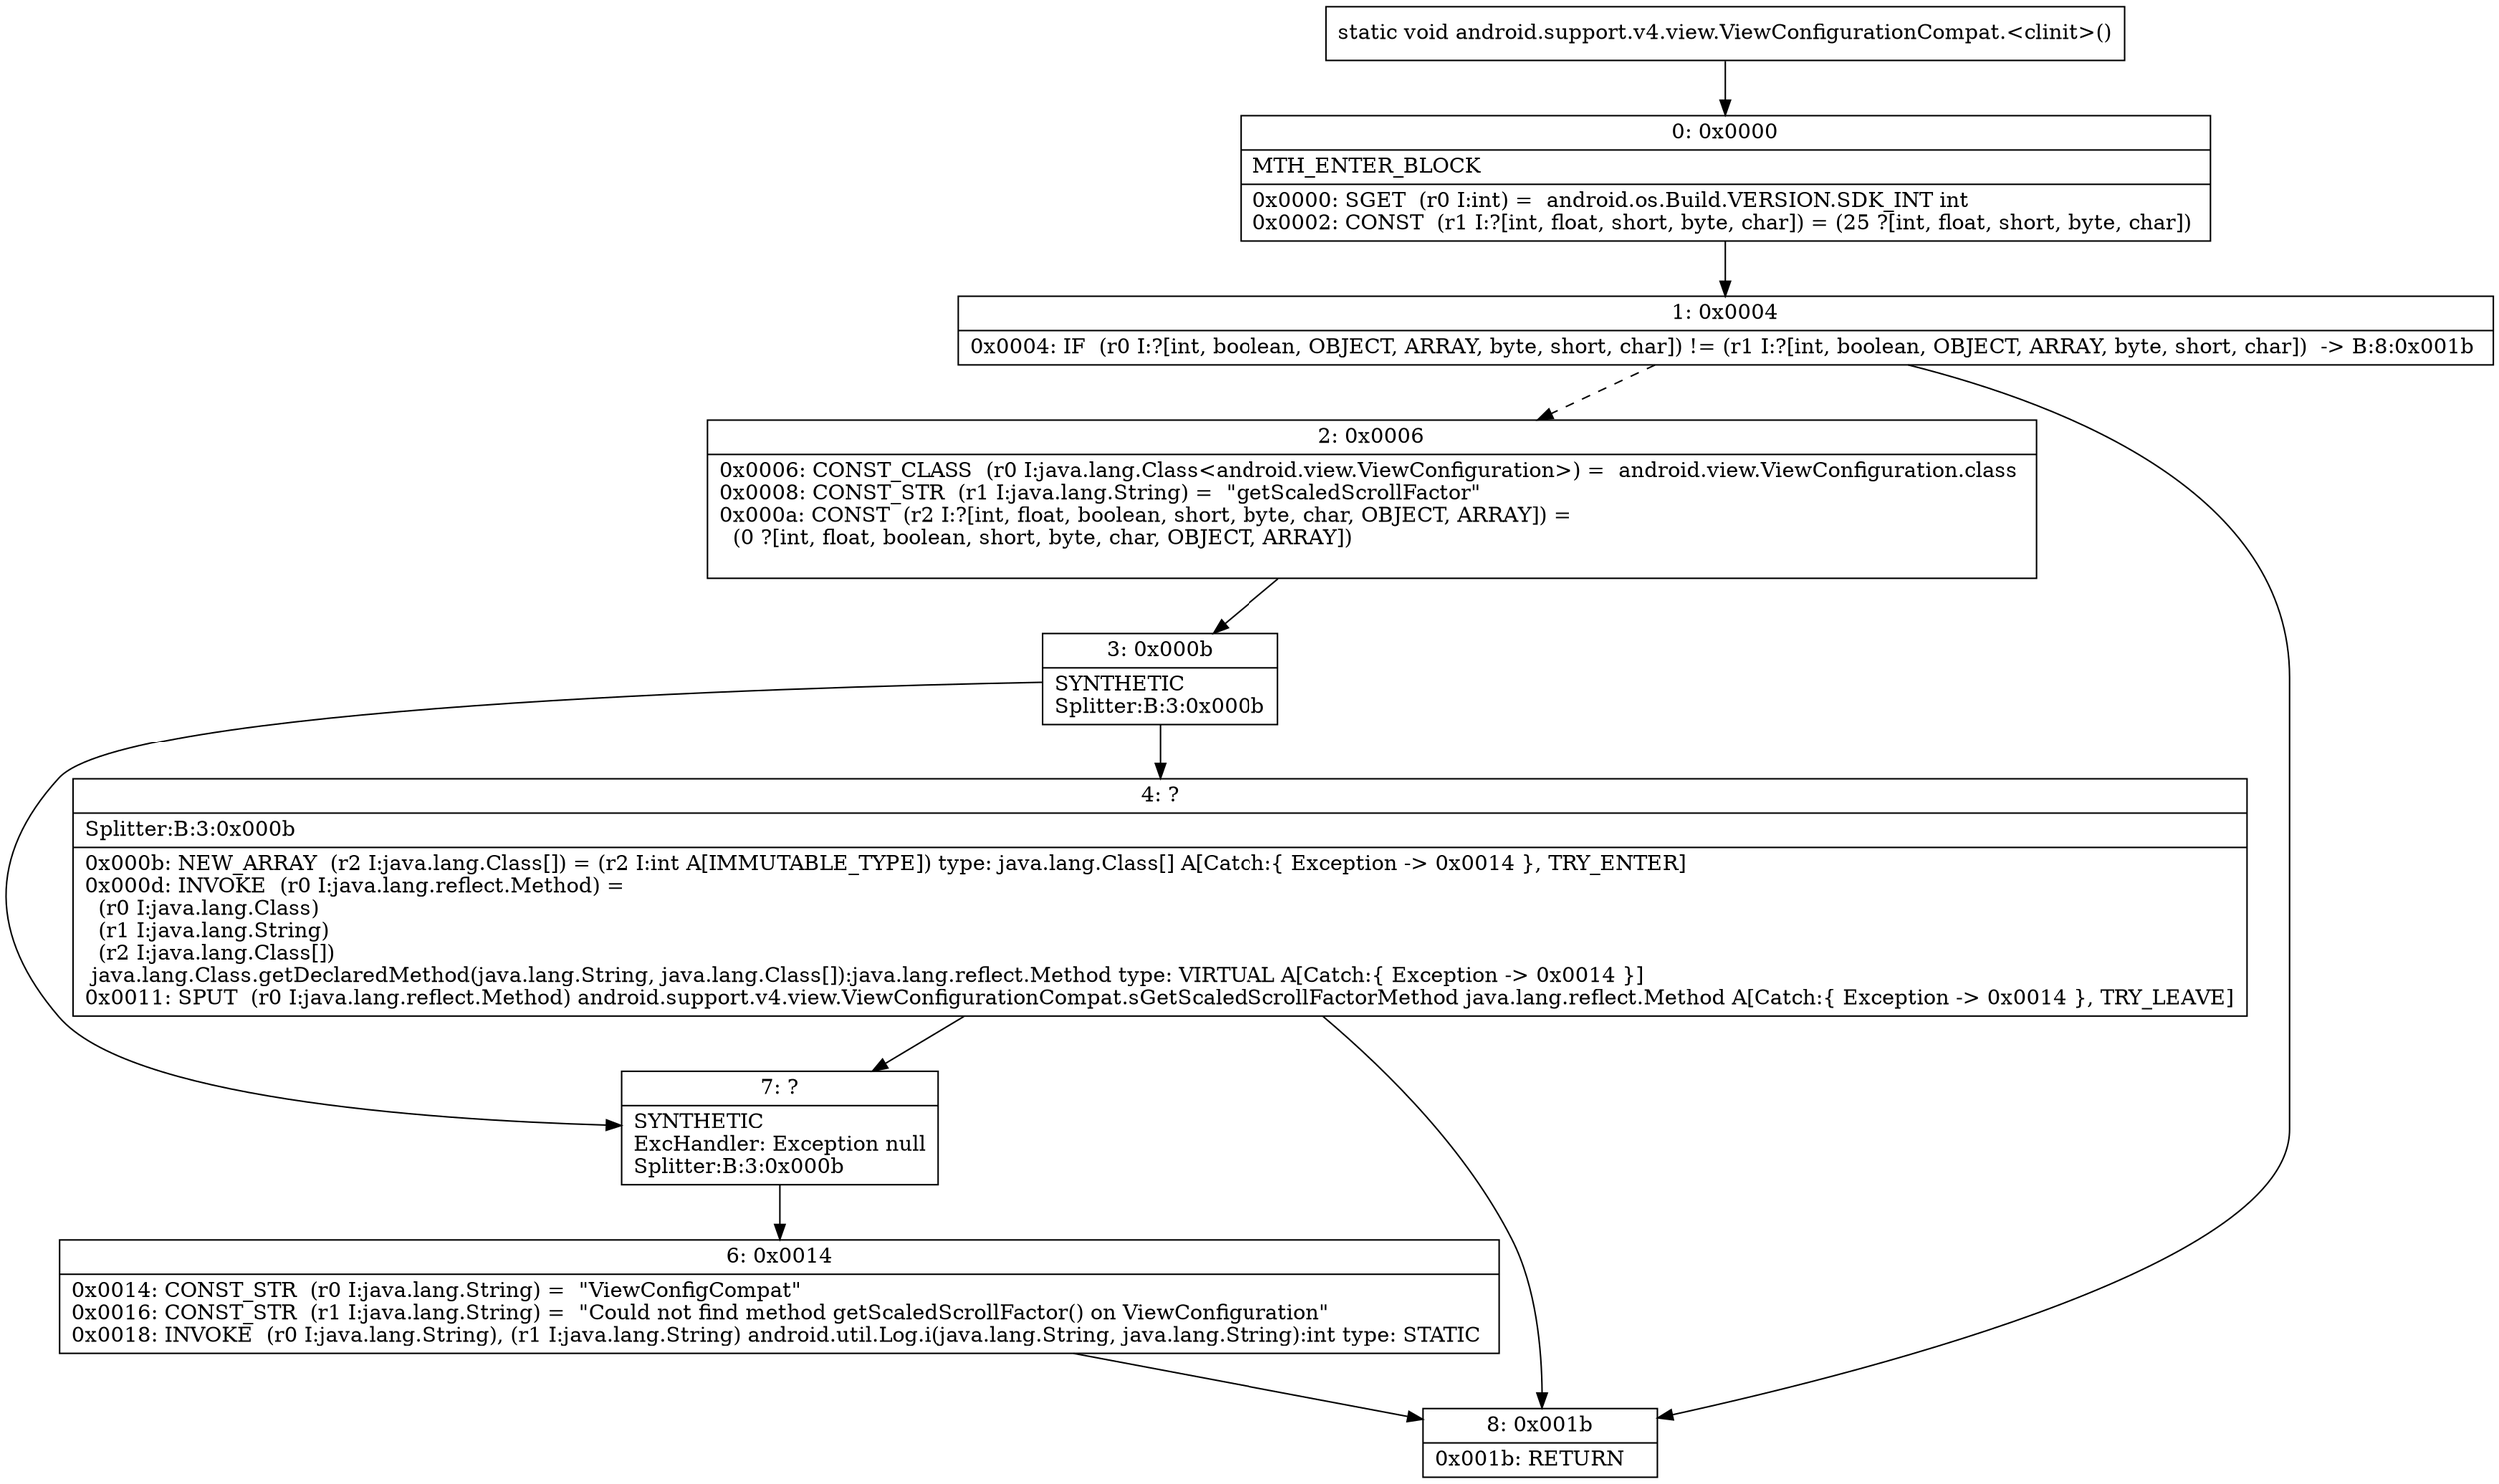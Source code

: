 digraph "CFG forandroid.support.v4.view.ViewConfigurationCompat.\<clinit\>()V" {
Node_0 [shape=record,label="{0\:\ 0x0000|MTH_ENTER_BLOCK\l|0x0000: SGET  (r0 I:int) =  android.os.Build.VERSION.SDK_INT int \l0x0002: CONST  (r1 I:?[int, float, short, byte, char]) = (25 ?[int, float, short, byte, char]) \l}"];
Node_1 [shape=record,label="{1\:\ 0x0004|0x0004: IF  (r0 I:?[int, boolean, OBJECT, ARRAY, byte, short, char]) != (r1 I:?[int, boolean, OBJECT, ARRAY, byte, short, char])  \-\> B:8:0x001b \l}"];
Node_2 [shape=record,label="{2\:\ 0x0006|0x0006: CONST_CLASS  (r0 I:java.lang.Class\<android.view.ViewConfiguration\>) =  android.view.ViewConfiguration.class \l0x0008: CONST_STR  (r1 I:java.lang.String) =  \"getScaledScrollFactor\" \l0x000a: CONST  (r2 I:?[int, float, boolean, short, byte, char, OBJECT, ARRAY]) = \l  (0 ?[int, float, boolean, short, byte, char, OBJECT, ARRAY])\l \l}"];
Node_3 [shape=record,label="{3\:\ 0x000b|SYNTHETIC\lSplitter:B:3:0x000b\l}"];
Node_4 [shape=record,label="{4\:\ ?|Splitter:B:3:0x000b\l|0x000b: NEW_ARRAY  (r2 I:java.lang.Class[]) = (r2 I:int A[IMMUTABLE_TYPE]) type: java.lang.Class[] A[Catch:\{ Exception \-\> 0x0014 \}, TRY_ENTER]\l0x000d: INVOKE  (r0 I:java.lang.reflect.Method) = \l  (r0 I:java.lang.Class)\l  (r1 I:java.lang.String)\l  (r2 I:java.lang.Class[])\l java.lang.Class.getDeclaredMethod(java.lang.String, java.lang.Class[]):java.lang.reflect.Method type: VIRTUAL A[Catch:\{ Exception \-\> 0x0014 \}]\l0x0011: SPUT  (r0 I:java.lang.reflect.Method) android.support.v4.view.ViewConfigurationCompat.sGetScaledScrollFactorMethod java.lang.reflect.Method A[Catch:\{ Exception \-\> 0x0014 \}, TRY_LEAVE]\l}"];
Node_6 [shape=record,label="{6\:\ 0x0014|0x0014: CONST_STR  (r0 I:java.lang.String) =  \"ViewConfigCompat\" \l0x0016: CONST_STR  (r1 I:java.lang.String) =  \"Could not find method getScaledScrollFactor() on ViewConfiguration\" \l0x0018: INVOKE  (r0 I:java.lang.String), (r1 I:java.lang.String) android.util.Log.i(java.lang.String, java.lang.String):int type: STATIC \l}"];
Node_7 [shape=record,label="{7\:\ ?|SYNTHETIC\lExcHandler: Exception null\lSplitter:B:3:0x000b\l}"];
Node_8 [shape=record,label="{8\:\ 0x001b|0x001b: RETURN   \l}"];
MethodNode[shape=record,label="{static void android.support.v4.view.ViewConfigurationCompat.\<clinit\>() }"];
MethodNode -> Node_0;
Node_0 -> Node_1;
Node_1 -> Node_2[style=dashed];
Node_1 -> Node_8;
Node_2 -> Node_3;
Node_3 -> Node_4;
Node_3 -> Node_7;
Node_4 -> Node_7;
Node_4 -> Node_8;
Node_6 -> Node_8;
Node_7 -> Node_6;
}


